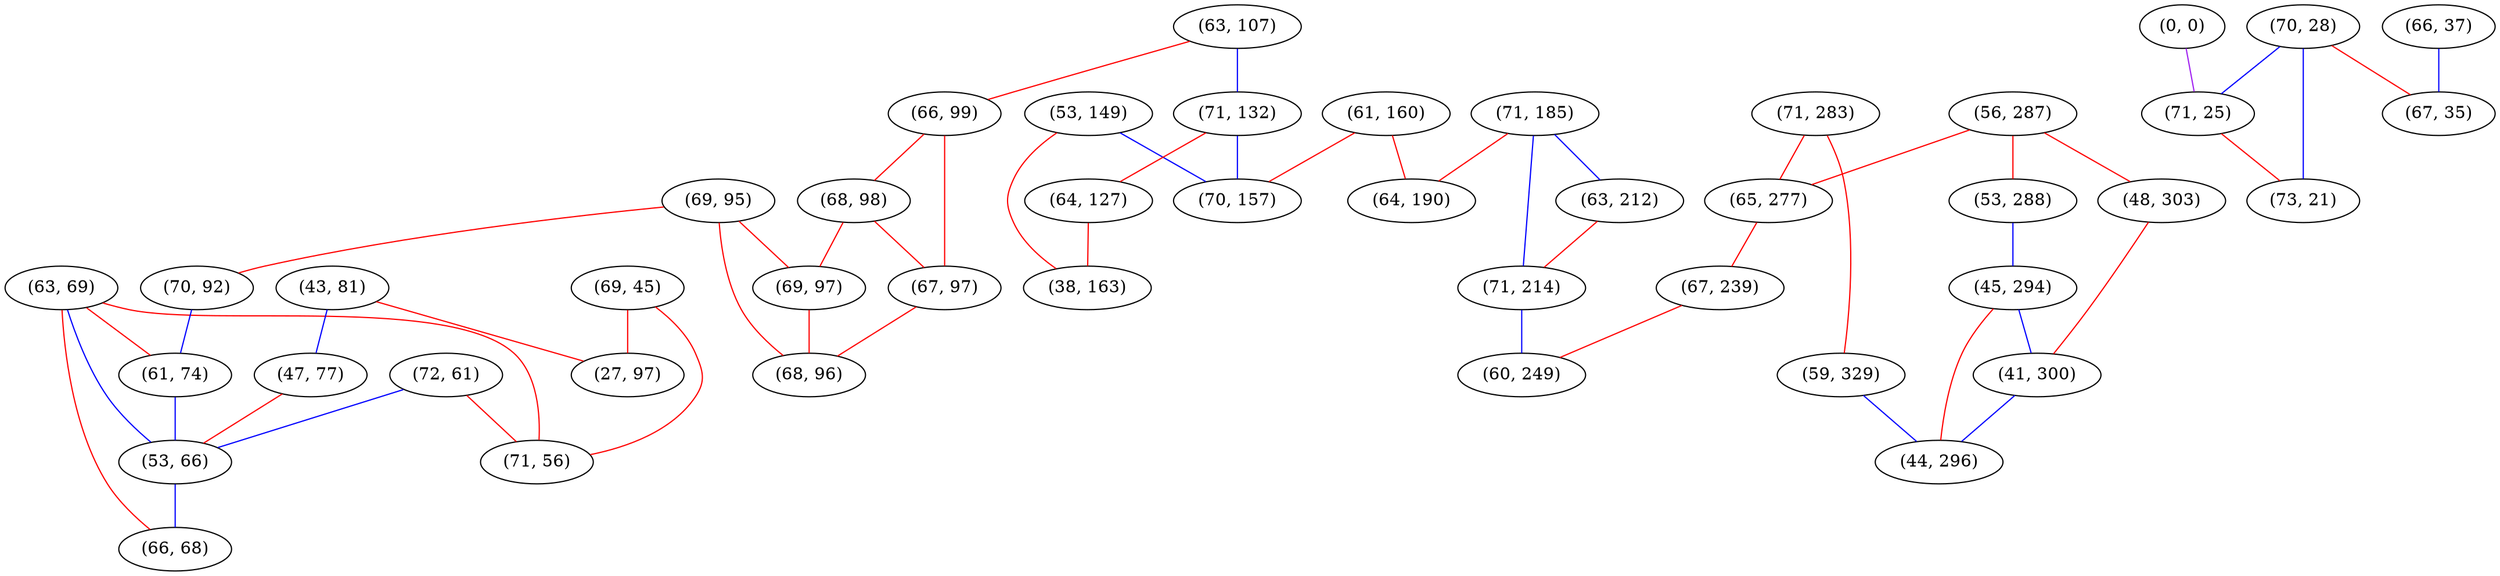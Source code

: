 graph "" {
"(69, 95)";
"(63, 107)";
"(71, 283)";
"(63, 69)";
"(0, 0)";
"(72, 61)";
"(53, 149)";
"(70, 28)";
"(69, 45)";
"(71, 185)";
"(71, 132)";
"(66, 99)";
"(70, 92)";
"(68, 98)";
"(66, 37)";
"(59, 329)";
"(56, 287)";
"(65, 277)";
"(43, 81)";
"(67, 35)";
"(53, 288)";
"(71, 56)";
"(67, 97)";
"(61, 74)";
"(61, 160)";
"(71, 25)";
"(45, 294)";
"(47, 77)";
"(64, 127)";
"(69, 97)";
"(63, 212)";
"(71, 214)";
"(67, 239)";
"(27, 97)";
"(70, 157)";
"(73, 21)";
"(53, 66)";
"(38, 163)";
"(48, 303)";
"(64, 190)";
"(68, 96)";
"(60, 249)";
"(66, 68)";
"(41, 300)";
"(44, 296)";
"(69, 95)" -- "(70, 92)"  [color=red, key=0, weight=1];
"(69, 95)" -- "(69, 97)"  [color=red, key=0, weight=1];
"(69, 95)" -- "(68, 96)"  [color=red, key=0, weight=1];
"(63, 107)" -- "(71, 132)"  [color=blue, key=0, weight=3];
"(63, 107)" -- "(66, 99)"  [color=red, key=0, weight=1];
"(71, 283)" -- "(65, 277)"  [color=red, key=0, weight=1];
"(71, 283)" -- "(59, 329)"  [color=red, key=0, weight=1];
"(63, 69)" -- "(61, 74)"  [color=red, key=0, weight=1];
"(63, 69)" -- "(53, 66)"  [color=blue, key=0, weight=3];
"(63, 69)" -- "(71, 56)"  [color=red, key=0, weight=1];
"(63, 69)" -- "(66, 68)"  [color=red, key=0, weight=1];
"(0, 0)" -- "(71, 25)"  [color=purple, key=0, weight=4];
"(72, 61)" -- "(53, 66)"  [color=blue, key=0, weight=3];
"(72, 61)" -- "(71, 56)"  [color=red, key=0, weight=1];
"(53, 149)" -- "(38, 163)"  [color=red, key=0, weight=1];
"(53, 149)" -- "(70, 157)"  [color=blue, key=0, weight=3];
"(70, 28)" -- "(73, 21)"  [color=blue, key=0, weight=3];
"(70, 28)" -- "(67, 35)"  [color=red, key=0, weight=1];
"(70, 28)" -- "(71, 25)"  [color=blue, key=0, weight=3];
"(69, 45)" -- "(27, 97)"  [color=red, key=0, weight=1];
"(69, 45)" -- "(71, 56)"  [color=red, key=0, weight=1];
"(71, 185)" -- "(63, 212)"  [color=blue, key=0, weight=3];
"(71, 185)" -- "(64, 190)"  [color=red, key=0, weight=1];
"(71, 185)" -- "(71, 214)"  [color=blue, key=0, weight=3];
"(71, 132)" -- "(70, 157)"  [color=blue, key=0, weight=3];
"(71, 132)" -- "(64, 127)"  [color=red, key=0, weight=1];
"(66, 99)" -- "(67, 97)"  [color=red, key=0, weight=1];
"(66, 99)" -- "(68, 98)"  [color=red, key=0, weight=1];
"(70, 92)" -- "(61, 74)"  [color=blue, key=0, weight=3];
"(68, 98)" -- "(69, 97)"  [color=red, key=0, weight=1];
"(68, 98)" -- "(67, 97)"  [color=red, key=0, weight=1];
"(66, 37)" -- "(67, 35)"  [color=blue, key=0, weight=3];
"(59, 329)" -- "(44, 296)"  [color=blue, key=0, weight=3];
"(56, 287)" -- "(65, 277)"  [color=red, key=0, weight=1];
"(56, 287)" -- "(53, 288)"  [color=red, key=0, weight=1];
"(56, 287)" -- "(48, 303)"  [color=red, key=0, weight=1];
"(65, 277)" -- "(67, 239)"  [color=red, key=0, weight=1];
"(43, 81)" -- "(27, 97)"  [color=red, key=0, weight=1];
"(43, 81)" -- "(47, 77)"  [color=blue, key=0, weight=3];
"(53, 288)" -- "(45, 294)"  [color=blue, key=0, weight=3];
"(67, 97)" -- "(68, 96)"  [color=red, key=0, weight=1];
"(61, 74)" -- "(53, 66)"  [color=blue, key=0, weight=3];
"(61, 160)" -- "(64, 190)"  [color=red, key=0, weight=1];
"(61, 160)" -- "(70, 157)"  [color=red, key=0, weight=1];
"(71, 25)" -- "(73, 21)"  [color=red, key=0, weight=1];
"(45, 294)" -- "(41, 300)"  [color=blue, key=0, weight=3];
"(45, 294)" -- "(44, 296)"  [color=red, key=0, weight=1];
"(47, 77)" -- "(53, 66)"  [color=red, key=0, weight=1];
"(64, 127)" -- "(38, 163)"  [color=red, key=0, weight=1];
"(69, 97)" -- "(68, 96)"  [color=red, key=0, weight=1];
"(63, 212)" -- "(71, 214)"  [color=red, key=0, weight=1];
"(71, 214)" -- "(60, 249)"  [color=blue, key=0, weight=3];
"(67, 239)" -- "(60, 249)"  [color=red, key=0, weight=1];
"(53, 66)" -- "(66, 68)"  [color=blue, key=0, weight=3];
"(48, 303)" -- "(41, 300)"  [color=red, key=0, weight=1];
"(41, 300)" -- "(44, 296)"  [color=blue, key=0, weight=3];
}
